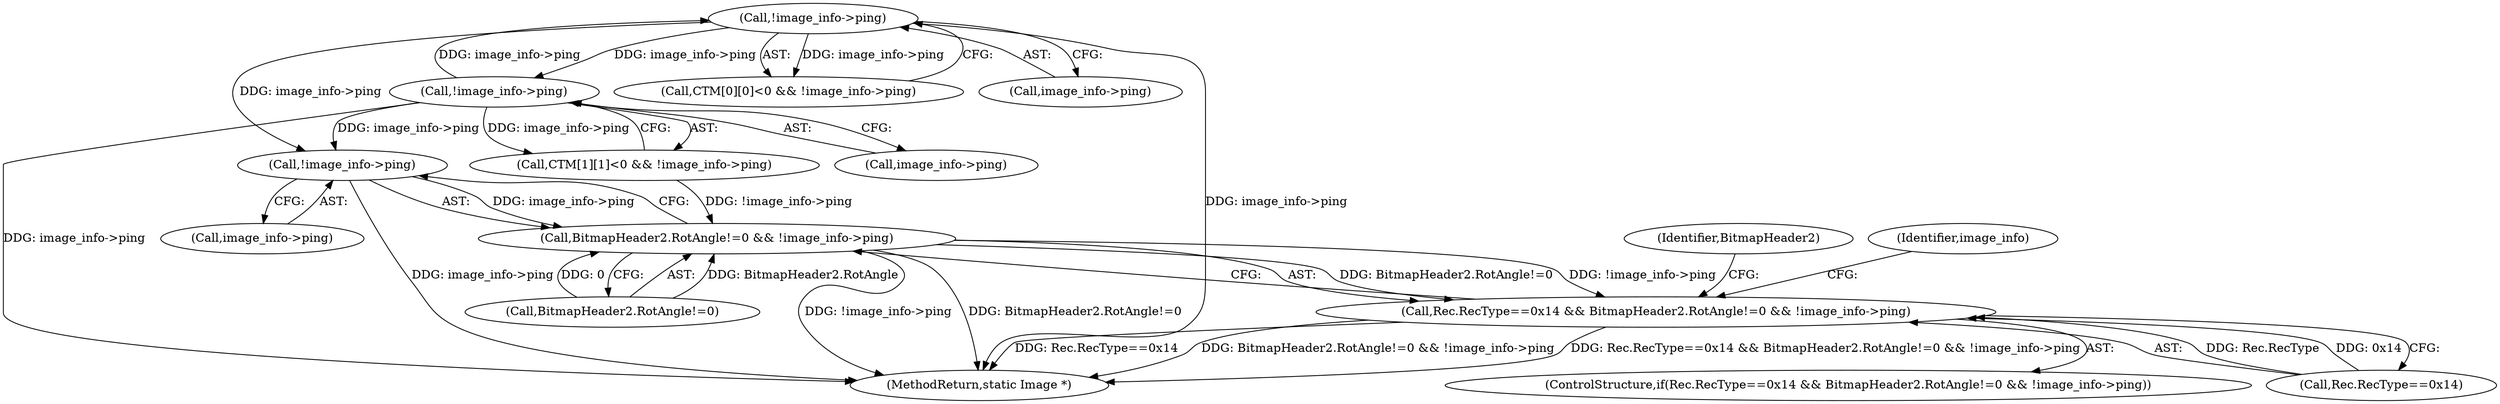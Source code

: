 digraph "0_ImageMagick_fc43974d34318c834fbf78570ca1a3764ed8c7d7@pointer" {
"1001033" [label="(Call,!image_info->ping)"];
"1001658" [label="(Call,!image_info->ping)"];
"1001697" [label="(Call,!image_info->ping)"];
"1001027" [label="(Call,BitmapHeader2.RotAngle!=0 && !image_info->ping)"];
"1001021" [label="(Call,Rec.RecType==0x14 && BitmapHeader2.RotAngle!=0 && !image_info->ping)"];
"1001020" [label="(ControlStructure,if(Rec.RecType==0x14 && BitmapHeader2.RotAngle!=0 && !image_info->ping))"];
"1001027" [label="(Call,BitmapHeader2.RotAngle!=0 && !image_info->ping)"];
"1001689" [label="(Call,CTM[1][1]<0 && !image_info->ping)"];
"1001658" [label="(Call,!image_info->ping)"];
"1001028" [label="(Call,BitmapHeader2.RotAngle!=0)"];
"1001650" [label="(Call,CTM[0][0]<0 && !image_info->ping)"];
"1001021" [label="(Call,Rec.RecType==0x14 && BitmapHeader2.RotAngle!=0 && !image_info->ping)"];
"1001659" [label="(Call,image_info->ping)"];
"1001022" [label="(Call,Rec.RecType==0x14)"];
"1001041" [label="(Identifier,BitmapHeader2)"];
"1001034" [label="(Call,image_info->ping)"];
"1001928" [label="(MethodReturn,static Image *)"];
"1001140" [label="(Identifier,image_info)"];
"1001697" [label="(Call,!image_info->ping)"];
"1001698" [label="(Call,image_info->ping)"];
"1001033" [label="(Call,!image_info->ping)"];
"1001033" -> "1001027"  [label="AST: "];
"1001033" -> "1001034"  [label="CFG: "];
"1001034" -> "1001033"  [label="AST: "];
"1001027" -> "1001033"  [label="CFG: "];
"1001033" -> "1001928"  [label="DDG: image_info->ping"];
"1001033" -> "1001027"  [label="DDG: image_info->ping"];
"1001658" -> "1001033"  [label="DDG: image_info->ping"];
"1001697" -> "1001033"  [label="DDG: image_info->ping"];
"1001658" -> "1001650"  [label="AST: "];
"1001658" -> "1001659"  [label="CFG: "];
"1001659" -> "1001658"  [label="AST: "];
"1001650" -> "1001658"  [label="CFG: "];
"1001658" -> "1001928"  [label="DDG: image_info->ping"];
"1001658" -> "1001650"  [label="DDG: image_info->ping"];
"1001697" -> "1001658"  [label="DDG: image_info->ping"];
"1001658" -> "1001697"  [label="DDG: image_info->ping"];
"1001697" -> "1001689"  [label="AST: "];
"1001697" -> "1001698"  [label="CFG: "];
"1001698" -> "1001697"  [label="AST: "];
"1001689" -> "1001697"  [label="CFG: "];
"1001697" -> "1001928"  [label="DDG: image_info->ping"];
"1001697" -> "1001689"  [label="DDG: image_info->ping"];
"1001027" -> "1001021"  [label="AST: "];
"1001027" -> "1001028"  [label="CFG: "];
"1001028" -> "1001027"  [label="AST: "];
"1001021" -> "1001027"  [label="CFG: "];
"1001027" -> "1001928"  [label="DDG: BitmapHeader2.RotAngle!=0"];
"1001027" -> "1001928"  [label="DDG: !image_info->ping"];
"1001027" -> "1001021"  [label="DDG: BitmapHeader2.RotAngle!=0"];
"1001027" -> "1001021"  [label="DDG: !image_info->ping"];
"1001028" -> "1001027"  [label="DDG: BitmapHeader2.RotAngle"];
"1001028" -> "1001027"  [label="DDG: 0"];
"1001689" -> "1001027"  [label="DDG: !image_info->ping"];
"1001021" -> "1001020"  [label="AST: "];
"1001021" -> "1001022"  [label="CFG: "];
"1001022" -> "1001021"  [label="AST: "];
"1001041" -> "1001021"  [label="CFG: "];
"1001140" -> "1001021"  [label="CFG: "];
"1001021" -> "1001928"  [label="DDG: BitmapHeader2.RotAngle!=0 && !image_info->ping"];
"1001021" -> "1001928"  [label="DDG: Rec.RecType==0x14 && BitmapHeader2.RotAngle!=0 && !image_info->ping"];
"1001021" -> "1001928"  [label="DDG: Rec.RecType==0x14"];
"1001022" -> "1001021"  [label="DDG: Rec.RecType"];
"1001022" -> "1001021"  [label="DDG: 0x14"];
}

